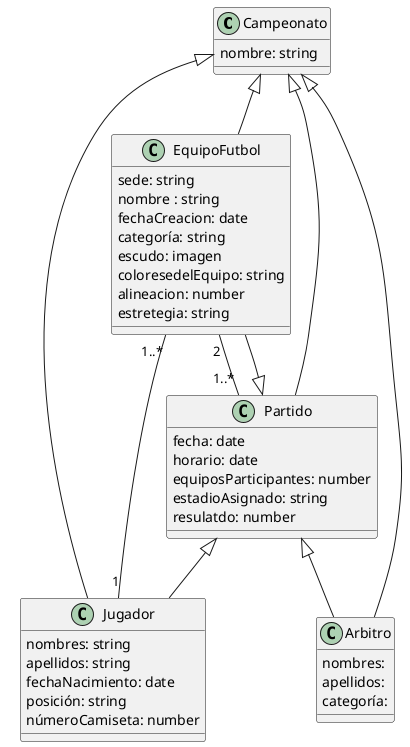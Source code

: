 @startuml sistema de gestion campeonato de fútbol

class Campeonato {
nombre: string 
}

class EquipoFutbol {
sede: string
nombre : string
fechaCreacion: date
categoría: string
escudo: imagen
coloresedelEquipo: string
alineacion: number
estretegia: string
}

 class Jugador {
nombres: string
apellidos: string
fechaNacimiento: date
posición: string
númeroCamiseta: number 
}

class  Arbitro {
nombres:
apellidos:
categoría:

}

class Partido  {
fecha: date 
horario: date
equiposParticipantes: number
estadioAsignado: string
resulatdo: number

}

Campeonato <|-- EquipoFutbol
Campeonato <|-- Jugador
Campeonato <|-- Arbitro
Campeonato <|-- Partido

Partido <|-- EquipoFutbol
Partido <|-- Arbitro
Partido <|-- Jugador

Jugador "1" -- "1..*" EquipoFutbol
EquipoFutbol "2" -- "1..*" Partido



@enduml
